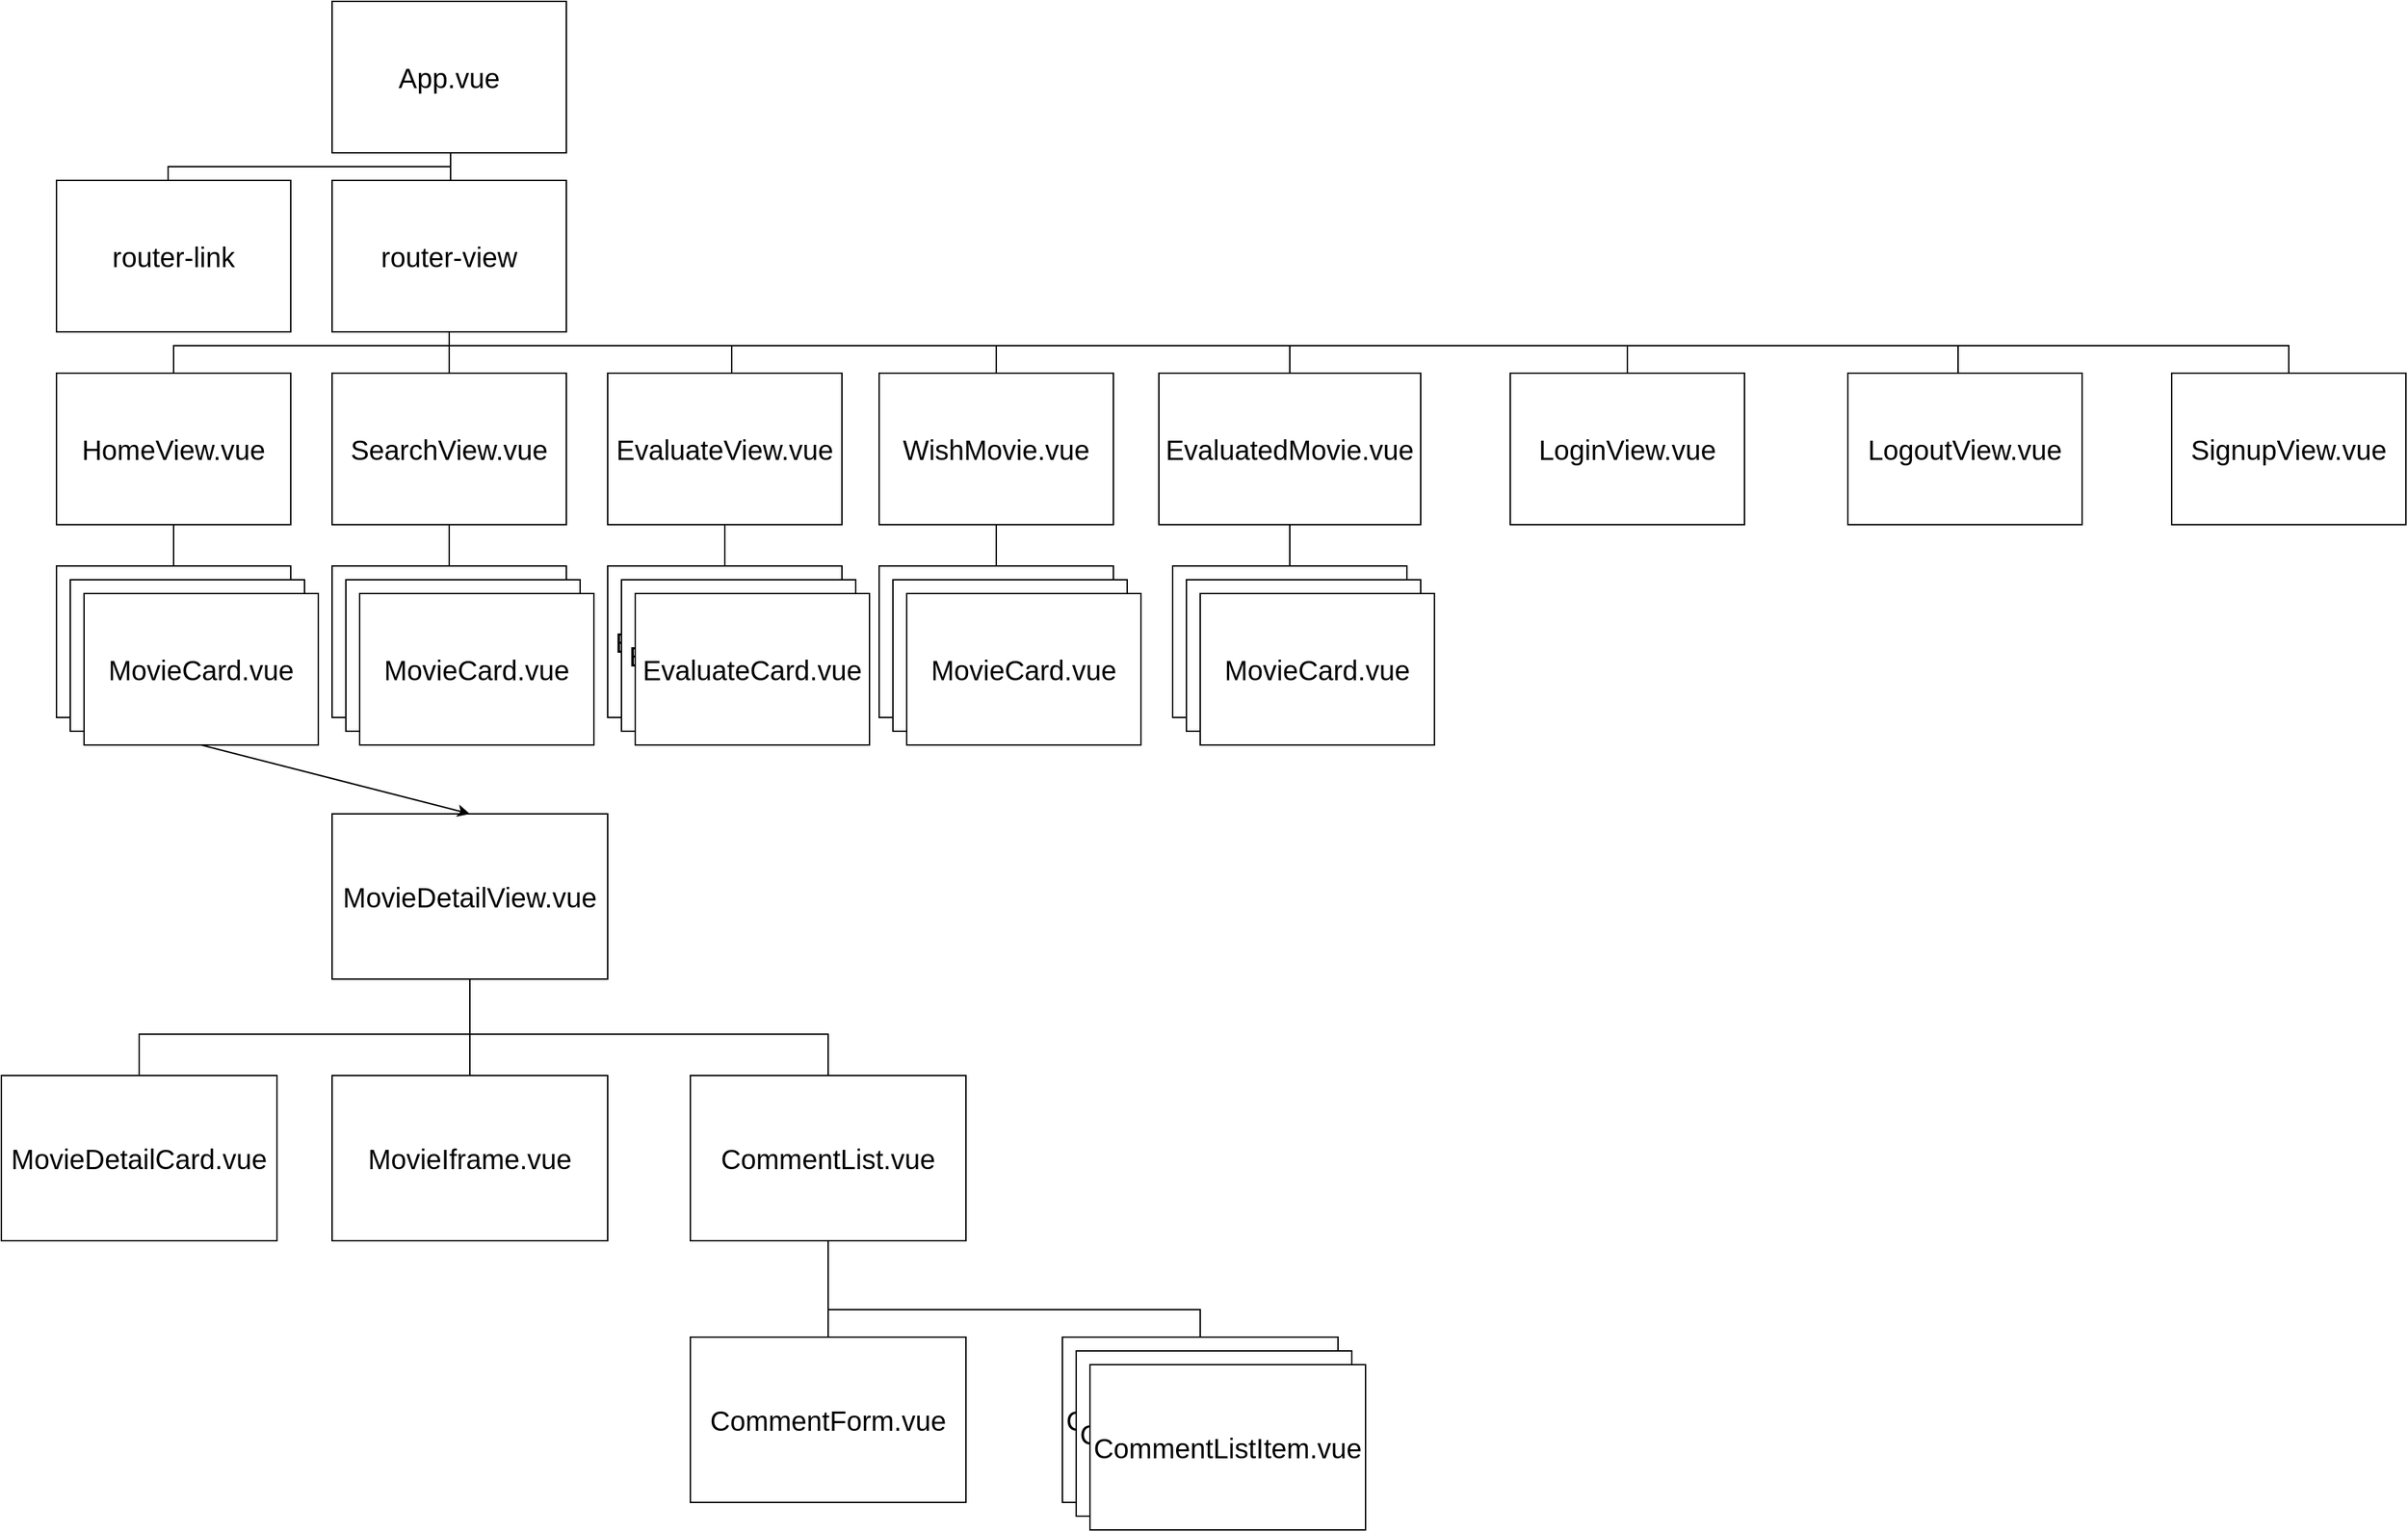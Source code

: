 <mxfile version="18.0.8" type="github"><diagram id="vCJKHM8MTHylu7gDaNj6" name="Page-1"><mxGraphModel dx="1415" dy="710" grid="1" gridSize="10" guides="1" tooltips="1" connect="1" arrows="1" fold="1" page="1" pageScale="1" pageWidth="827" pageHeight="1169" math="0" shadow="0"><root><mxCell id="0"/><mxCell id="1" parent="0"/><mxCell id="g4FmbD9YvOIgmVQWyCMX-17" value="&lt;font style=&quot;font-size: 20px;&quot;&gt;App.vue&lt;/font&gt;" style="rounded=0;whiteSpace=wrap;html=1;" parent="1" vertex="1"><mxGeometry x="260" y="10" width="170" height="110" as="geometry"/></mxCell><mxCell id="g4FmbD9YvOIgmVQWyCMX-20" value="&lt;font style=&quot;font-size: 20px;&quot;&gt;router-view&lt;br&gt;&lt;/font&gt;" style="rounded=0;whiteSpace=wrap;html=1;" parent="1" vertex="1"><mxGeometry x="260" y="140" width="170" height="110" as="geometry"/></mxCell><mxCell id="g4FmbD9YvOIgmVQWyCMX-21" value="&lt;font style=&quot;font-size: 20px;&quot;&gt;router-link&lt;/font&gt;" style="rounded=0;whiteSpace=wrap;html=1;" parent="1" vertex="1"><mxGeometry x="60" y="140" width="170" height="110" as="geometry"/></mxCell><mxCell id="g4FmbD9YvOIgmVQWyCMX-22" value="&lt;font style=&quot;font-size: 20px;&quot;&gt;SearchView.vue&lt;br&gt;&lt;/font&gt;" style="rounded=0;whiteSpace=wrap;html=1;" parent="1" vertex="1"><mxGeometry x="260" y="280" width="170" height="110" as="geometry"/></mxCell><mxCell id="g4FmbD9YvOIgmVQWyCMX-23" value="&lt;font style=&quot;font-size: 20px;&quot;&gt;HomeView.vue&lt;br&gt;&lt;/font&gt;" style="rounded=0;whiteSpace=wrap;html=1;" parent="1" vertex="1"><mxGeometry x="60" y="280" width="170" height="110" as="geometry"/></mxCell><mxCell id="g4FmbD9YvOIgmVQWyCMX-24" value="&lt;font style=&quot;font-size: 20px;&quot;&gt;EvaluateView.vue&lt;br&gt;&lt;/font&gt;" style="rounded=0;whiteSpace=wrap;html=1;" parent="1" vertex="1"><mxGeometry x="460" y="280" width="170" height="110" as="geometry"/></mxCell><mxCell id="g4FmbD9YvOIgmVQWyCMX-25" value="&lt;font style=&quot;font-size: 20px;&quot;&gt;WishMovie.vue&lt;br&gt;&lt;/font&gt;" style="rounded=0;whiteSpace=wrap;html=1;" parent="1" vertex="1"><mxGeometry x="657" y="280" width="170" height="110" as="geometry"/></mxCell><mxCell id="g4FmbD9YvOIgmVQWyCMX-26" value="&lt;font style=&quot;font-size: 20px;&quot;&gt;EvaluatedMovie.vue&lt;br&gt;&lt;/font&gt;" style="rounded=0;whiteSpace=wrap;html=1;" parent="1" vertex="1"><mxGeometry x="860" y="280" width="190" height="110" as="geometry"/></mxCell><mxCell id="g4FmbD9YvOIgmVQWyCMX-27" value="&lt;font style=&quot;font-size: 20px;&quot;&gt;MovieCard.vue&lt;br&gt;&lt;/font&gt;" style="rounded=0;whiteSpace=wrap;html=1;" parent="1" vertex="1"><mxGeometry x="60" y="420" width="170" height="110" as="geometry"/></mxCell><mxCell id="g4FmbD9YvOIgmVQWyCMX-28" value="&lt;font style=&quot;font-size: 20px;&quot;&gt;MovieCard.vue&lt;br&gt;&lt;/font&gt;" style="rounded=0;whiteSpace=wrap;html=1;" parent="1" vertex="1"><mxGeometry x="70" y="430" width="170" height="110" as="geometry"/></mxCell><mxCell id="g4FmbD9YvOIgmVQWyCMX-29" value="&lt;font style=&quot;font-size: 20px;&quot;&gt;MovieCard.vue&lt;br&gt;&lt;/font&gt;" style="rounded=0;whiteSpace=wrap;html=1;" parent="1" vertex="1"><mxGeometry x="80" y="440" width="170" height="110" as="geometry"/></mxCell><mxCell id="g4FmbD9YvOIgmVQWyCMX-30" value="&lt;font style=&quot;font-size: 20px;&quot;&gt;MovieCard.vue&lt;br&gt;&lt;/font&gt;" style="rounded=0;whiteSpace=wrap;html=1;" parent="1" vertex="1"><mxGeometry x="260" y="420" width="170" height="110" as="geometry"/></mxCell><mxCell id="g4FmbD9YvOIgmVQWyCMX-31" value="&lt;font style=&quot;font-size: 20px;&quot;&gt;MovieCard.vue&lt;br&gt;&lt;/font&gt;" style="rounded=0;whiteSpace=wrap;html=1;" parent="1" vertex="1"><mxGeometry x="270" y="430" width="170" height="110" as="geometry"/></mxCell><mxCell id="g4FmbD9YvOIgmVQWyCMX-32" value="&lt;font style=&quot;font-size: 20px;&quot;&gt;MovieCard.vue&lt;br&gt;&lt;/font&gt;" style="rounded=0;whiteSpace=wrap;html=1;" parent="1" vertex="1"><mxGeometry x="280" y="440" width="170" height="110" as="geometry"/></mxCell><mxCell id="g4FmbD9YvOIgmVQWyCMX-33" value="&lt;font style=&quot;font-size: 20px;&quot;&gt;EvaluateCard.vue&lt;br&gt;&lt;/font&gt;" style="rounded=0;whiteSpace=wrap;html=1;" parent="1" vertex="1"><mxGeometry x="460" y="420" width="170" height="110" as="geometry"/></mxCell><mxCell id="g4FmbD9YvOIgmVQWyCMX-34" value="&lt;font style=&quot;font-size: 20px;&quot;&gt;EvaluateCard.vue&lt;br&gt;&lt;/font&gt;" style="rounded=0;whiteSpace=wrap;html=1;" parent="1" vertex="1"><mxGeometry x="470" y="430" width="170" height="110" as="geometry"/></mxCell><mxCell id="g4FmbD9YvOIgmVQWyCMX-35" value="&lt;font style=&quot;font-size: 20px;&quot;&gt;EvaluateCard.vue&lt;br&gt;&lt;/font&gt;" style="rounded=0;whiteSpace=wrap;html=1;" parent="1" vertex="1"><mxGeometry x="480" y="440" width="170" height="110" as="geometry"/></mxCell><mxCell id="g4FmbD9YvOIgmVQWyCMX-36" value="&lt;font style=&quot;font-size: 20px;&quot;&gt;MovieCard.vue&lt;br&gt;&lt;/font&gt;" style="rounded=0;whiteSpace=wrap;html=1;" parent="1" vertex="1"><mxGeometry x="657" y="420" width="170" height="110" as="geometry"/></mxCell><mxCell id="g4FmbD9YvOIgmVQWyCMX-37" value="&lt;font style=&quot;font-size: 20px;&quot;&gt;MovieCard.vue&lt;br&gt;&lt;/font&gt;" style="rounded=0;whiteSpace=wrap;html=1;" parent="1" vertex="1"><mxGeometry x="667" y="430" width="170" height="110" as="geometry"/></mxCell><mxCell id="g4FmbD9YvOIgmVQWyCMX-38" value="&lt;font style=&quot;font-size: 20px;&quot;&gt;MovieCard.vue&lt;br&gt;&lt;/font&gt;" style="rounded=0;whiteSpace=wrap;html=1;" parent="1" vertex="1"><mxGeometry x="677" y="440" width="170" height="110" as="geometry"/></mxCell><mxCell id="g4FmbD9YvOIgmVQWyCMX-39" value="&lt;font style=&quot;font-size: 20px;&quot;&gt;MovieCard.vue&lt;br&gt;&lt;/font&gt;" style="rounded=0;whiteSpace=wrap;html=1;" parent="1" vertex="1"><mxGeometry x="870" y="420" width="170" height="110" as="geometry"/></mxCell><mxCell id="g4FmbD9YvOIgmVQWyCMX-40" value="&lt;font style=&quot;font-size: 20px;&quot;&gt;MovieCard.vue&lt;br&gt;&lt;/font&gt;" style="rounded=0;whiteSpace=wrap;html=1;" parent="1" vertex="1"><mxGeometry x="880" y="430" width="170" height="110" as="geometry"/></mxCell><mxCell id="g4FmbD9YvOIgmVQWyCMX-41" value="&lt;font style=&quot;font-size: 20px;&quot;&gt;MovieCard.vue&lt;br&gt;&lt;/font&gt;" style="rounded=0;whiteSpace=wrap;html=1;" parent="1" vertex="1"><mxGeometry x="890" y="440" width="170" height="110" as="geometry"/></mxCell><mxCell id="g4FmbD9YvOIgmVQWyCMX-44" value="" style="endArrow=none;html=1;rounded=0;fontSize=20;" parent="1" edge="1"><mxGeometry width="50" height="50" relative="1" as="geometry"><mxPoint x="346" y="140" as="sourcePoint"/><mxPoint x="346" y="120" as="targetPoint"/></mxGeometry></mxCell><mxCell id="g4FmbD9YvOIgmVQWyCMX-47" value="" style="endArrow=none;html=1;rounded=0;fontSize=20;entryX=0.5;entryY=1;entryDx=0;entryDy=0;exitX=0.5;exitY=0;exitDx=0;exitDy=0;" parent="1" source="g4FmbD9YvOIgmVQWyCMX-22" target="g4FmbD9YvOIgmVQWyCMX-20" edge="1"><mxGeometry width="50" height="50" relative="1" as="geometry"><mxPoint x="320" y="290" as="sourcePoint"/><mxPoint x="370" y="240" as="targetPoint"/></mxGeometry></mxCell><mxCell id="g4FmbD9YvOIgmVQWyCMX-49" value="" style="endArrow=none;html=1;rounded=0;fontSize=20;exitX=0.5;exitY=0;exitDx=0;exitDy=0;" parent="1" edge="1"><mxGeometry width="50" height="50" relative="1" as="geometry"><mxPoint x="141" y="140" as="sourcePoint"/><mxPoint x="346" y="130" as="targetPoint"/><Array as="points"><mxPoint x="141" y="130"/></Array></mxGeometry></mxCell><mxCell id="g4FmbD9YvOIgmVQWyCMX-52" value="" style="endArrow=none;html=1;rounded=0;fontSize=20;exitX=0.5;exitY=0;exitDx=0;exitDy=0;entryX=0.5;entryY=0;entryDx=0;entryDy=0;" parent="1" source="g4FmbD9YvOIgmVQWyCMX-23" target="g4FmbD9YvOIgmVQWyCMX-26" edge="1"><mxGeometry width="50" height="50" relative="1" as="geometry"><mxPoint x="120" y="300" as="sourcePoint"/><mxPoint x="960" y="260" as="targetPoint"/><Array as="points"><mxPoint x="145" y="260"/><mxPoint x="955" y="260"/></Array></mxGeometry></mxCell><mxCell id="g4FmbD9YvOIgmVQWyCMX-54" value="" style="endArrow=none;html=1;rounded=0;fontSize=20;" parent="1" edge="1"><mxGeometry width="50" height="50" relative="1" as="geometry"><mxPoint x="550" y="280" as="sourcePoint"/><mxPoint x="550" y="260" as="targetPoint"/></mxGeometry></mxCell><mxCell id="g4FmbD9YvOIgmVQWyCMX-55" value="" style="endArrow=none;html=1;rounded=0;fontSize=20;exitX=0.5;exitY=0;exitDx=0;exitDy=0;" parent="1" source="g4FmbD9YvOIgmVQWyCMX-25" edge="1"><mxGeometry width="50" height="50" relative="1" as="geometry"><mxPoint x="720" y="310" as="sourcePoint"/><mxPoint x="742" y="260" as="targetPoint"/></mxGeometry></mxCell><mxCell id="g4FmbD9YvOIgmVQWyCMX-56" value="" style="endArrow=none;html=1;rounded=0;fontSize=20;entryX=0.5;entryY=1;entryDx=0;entryDy=0;exitX=0.5;exitY=0;exitDx=0;exitDy=0;" parent="1" source="g4FmbD9YvOIgmVQWyCMX-27" target="g4FmbD9YvOIgmVQWyCMX-23" edge="1"><mxGeometry width="50" height="50" relative="1" as="geometry"><mxPoint x="130" y="430" as="sourcePoint"/><mxPoint x="180" y="380" as="targetPoint"/></mxGeometry></mxCell><mxCell id="g4FmbD9YvOIgmVQWyCMX-57" value="" style="endArrow=none;html=1;rounded=0;fontSize=20;entryX=0.5;entryY=1;entryDx=0;entryDy=0;exitX=0.5;exitY=0;exitDx=0;exitDy=0;" parent="1" source="g4FmbD9YvOIgmVQWyCMX-30" target="g4FmbD9YvOIgmVQWyCMX-22" edge="1"><mxGeometry width="50" height="50" relative="1" as="geometry"><mxPoint x="320" y="430" as="sourcePoint"/><mxPoint x="370" y="380" as="targetPoint"/></mxGeometry></mxCell><mxCell id="g4FmbD9YvOIgmVQWyCMX-58" value="" style="endArrow=none;html=1;rounded=0;fontSize=20;entryX=0.5;entryY=1;entryDx=0;entryDy=0;" parent="1" target="g4FmbD9YvOIgmVQWyCMX-24" edge="1"><mxGeometry width="50" height="50" relative="1" as="geometry"><mxPoint x="545" y="420" as="sourcePoint"/><mxPoint x="590" y="380" as="targetPoint"/></mxGeometry></mxCell><mxCell id="g4FmbD9YvOIgmVQWyCMX-59" value="" style="endArrow=none;html=1;rounded=0;fontSize=20;entryX=0.5;entryY=1;entryDx=0;entryDy=0;exitX=0.5;exitY=0;exitDx=0;exitDy=0;" parent="1" source="g4FmbD9YvOIgmVQWyCMX-36" target="g4FmbD9YvOIgmVQWyCMX-25" edge="1"><mxGeometry width="50" height="50" relative="1" as="geometry"><mxPoint x="730" y="430" as="sourcePoint"/><mxPoint x="780" y="380" as="targetPoint"/></mxGeometry></mxCell><mxCell id="g4FmbD9YvOIgmVQWyCMX-62" value="" style="endArrow=none;html=1;rounded=0;fontSize=20;entryX=0.5;entryY=1;entryDx=0;entryDy=0;exitX=0.5;exitY=0;exitDx=0;exitDy=0;" parent="1" source="g4FmbD9YvOIgmVQWyCMX-39" target="g4FmbD9YvOIgmVQWyCMX-26" edge="1"><mxGeometry width="50" height="50" relative="1" as="geometry"><mxPoint x="930" y="430" as="sourcePoint"/><mxPoint x="980" y="380" as="targetPoint"/></mxGeometry></mxCell><mxCell id="g4FmbD9YvOIgmVQWyCMX-63" value="MovieDetailView.vue" style="rounded=0;whiteSpace=wrap;html=1;fontSize=20;" parent="1" vertex="1"><mxGeometry x="260" y="600" width="200" height="120" as="geometry"/></mxCell><mxCell id="g4FmbD9YvOIgmVQWyCMX-64" value="" style="endArrow=classic;html=1;rounded=0;fontSize=20;exitX=0.5;exitY=1;exitDx=0;exitDy=0;entryX=0.5;entryY=0;entryDx=0;entryDy=0;" parent="1" source="g4FmbD9YvOIgmVQWyCMX-29" target="g4FmbD9YvOIgmVQWyCMX-63" edge="1"><mxGeometry width="50" height="50" relative="1" as="geometry"><mxPoint x="390" y="730" as="sourcePoint"/><mxPoint x="440" y="680" as="targetPoint"/></mxGeometry></mxCell><mxCell id="g4FmbD9YvOIgmVQWyCMX-66" value="MovieDetailCard.vue" style="rounded=0;whiteSpace=wrap;html=1;fontSize=20;" parent="1" vertex="1"><mxGeometry x="20" y="790" width="200" height="120" as="geometry"/></mxCell><mxCell id="g4FmbD9YvOIgmVQWyCMX-67" value="MovieIframe.vue" style="rounded=0;whiteSpace=wrap;html=1;fontSize=20;" parent="1" vertex="1"><mxGeometry x="260" y="790" width="200" height="120" as="geometry"/></mxCell><mxCell id="g4FmbD9YvOIgmVQWyCMX-68" value="CommentList.vue" style="rounded=0;whiteSpace=wrap;html=1;fontSize=20;" parent="1" vertex="1"><mxGeometry x="520" y="790" width="200" height="120" as="geometry"/></mxCell><mxCell id="g4FmbD9YvOIgmVQWyCMX-69" value="" style="endArrow=none;html=1;rounded=0;fontSize=20;entryX=0.5;entryY=1;entryDx=0;entryDy=0;exitX=0.5;exitY=0;exitDx=0;exitDy=0;" parent="1" source="g4FmbD9YvOIgmVQWyCMX-67" target="g4FmbD9YvOIgmVQWyCMX-63" edge="1"><mxGeometry width="50" height="50" relative="1" as="geometry"><mxPoint x="340" y="790" as="sourcePoint"/><mxPoint x="390" y="740" as="targetPoint"/></mxGeometry></mxCell><mxCell id="g4FmbD9YvOIgmVQWyCMX-70" value="" style="endArrow=none;html=1;rounded=0;fontSize=20;entryX=0.5;entryY=0;entryDx=0;entryDy=0;exitX=0.5;exitY=0;exitDx=0;exitDy=0;" parent="1" source="g4FmbD9YvOIgmVQWyCMX-66" target="g4FmbD9YvOIgmVQWyCMX-68" edge="1"><mxGeometry width="50" height="50" relative="1" as="geometry"><mxPoint x="90" y="800" as="sourcePoint"/><mxPoint x="140" y="750" as="targetPoint"/><Array as="points"><mxPoint x="120" y="760"/><mxPoint x="620" y="760"/></Array></mxGeometry></mxCell><mxCell id="g4FmbD9YvOIgmVQWyCMX-72" value="CommentListItem.vue" style="rounded=0;whiteSpace=wrap;html=1;fontSize=20;" parent="1" vertex="1"><mxGeometry x="790" y="980" width="200" height="120" as="geometry"/></mxCell><mxCell id="g4FmbD9YvOIgmVQWyCMX-73" value="CommentForm.vue" style="rounded=0;whiteSpace=wrap;html=1;fontSize=20;" parent="1" vertex="1"><mxGeometry x="520" y="980" width="200" height="120" as="geometry"/></mxCell><mxCell id="g4FmbD9YvOIgmVQWyCMX-74" value="CommentListItem.vue" style="rounded=0;whiteSpace=wrap;html=1;fontSize=20;" parent="1" vertex="1"><mxGeometry x="800" y="990" width="200" height="120" as="geometry"/></mxCell><mxCell id="g4FmbD9YvOIgmVQWyCMX-75" value="CommentListItem.vue" style="rounded=0;whiteSpace=wrap;html=1;fontSize=20;" parent="1" vertex="1"><mxGeometry x="810" y="1000" width="200" height="120" as="geometry"/></mxCell><mxCell id="g4FmbD9YvOIgmVQWyCMX-76" value="" style="endArrow=none;html=1;rounded=0;fontSize=20;entryX=0.5;entryY=1;entryDx=0;entryDy=0;exitX=0.5;exitY=0;exitDx=0;exitDy=0;" parent="1" source="g4FmbD9YvOIgmVQWyCMX-73" target="g4FmbD9YvOIgmVQWyCMX-68" edge="1"><mxGeometry width="50" height="50" relative="1" as="geometry"><mxPoint x="390" y="1030" as="sourcePoint"/><mxPoint x="440" y="980" as="targetPoint"/></mxGeometry></mxCell><mxCell id="g4FmbD9YvOIgmVQWyCMX-77" value="" style="endArrow=none;html=1;rounded=0;fontSize=20;entryX=0.5;entryY=0;entryDx=0;entryDy=0;" parent="1" target="g4FmbD9YvOIgmVQWyCMX-72" edge="1"><mxGeometry width="50" height="50" relative="1" as="geometry"><mxPoint x="620" y="980" as="sourcePoint"/><mxPoint x="920" y="930" as="targetPoint"/><Array as="points"><mxPoint x="620" y="960"/><mxPoint x="890" y="960"/></Array></mxGeometry></mxCell><mxCell id="g4FmbD9YvOIgmVQWyCMX-79" value="&lt;font style=&quot;font-size: 20px;&quot;&gt;LoginView.vue&lt;br&gt;&lt;/font&gt;" style="rounded=0;whiteSpace=wrap;html=1;" parent="1" vertex="1"><mxGeometry x="1115" y="280" width="170" height="110" as="geometry"/></mxCell><mxCell id="g4FmbD9YvOIgmVQWyCMX-80" value="&lt;font style=&quot;font-size: 20px;&quot;&gt;LogoutView.vue&lt;br&gt;&lt;/font&gt;" style="rounded=0;whiteSpace=wrap;html=1;" parent="1" vertex="1"><mxGeometry x="1360" y="280" width="170" height="110" as="geometry"/></mxCell><mxCell id="g4FmbD9YvOIgmVQWyCMX-81" value="&lt;font style=&quot;font-size: 20px;&quot;&gt;SignupView.vue&lt;br&gt;&lt;/font&gt;" style="rounded=0;whiteSpace=wrap;html=1;" parent="1" vertex="1"><mxGeometry x="1595" y="280" width="170" height="110" as="geometry"/></mxCell><mxCell id="g4FmbD9YvOIgmVQWyCMX-82" value="" style="endArrow=none;html=1;rounded=0;fontSize=20;entryX=0.5;entryY=0;entryDx=0;entryDy=0;exitX=0.5;exitY=0;exitDx=0;exitDy=0;" parent="1" source="g4FmbD9YvOIgmVQWyCMX-79" target="g4FmbD9YvOIgmVQWyCMX-81" edge="1"><mxGeometry width="50" height="50" relative="1" as="geometry"><mxPoint x="1210" y="330" as="sourcePoint"/><mxPoint x="1260" y="280" as="targetPoint"/><Array as="points"><mxPoint x="1200" y="260"/><mxPoint x="1680" y="260"/></Array></mxGeometry></mxCell><mxCell id="g4FmbD9YvOIgmVQWyCMX-83" value="" style="endArrow=none;html=1;rounded=0;fontSize=20;" parent="1" edge="1"><mxGeometry width="50" height="50" relative="1" as="geometry"><mxPoint x="950" y="260" as="sourcePoint"/><mxPoint x="1210" y="260" as="targetPoint"/></mxGeometry></mxCell><mxCell id="g4FmbD9YvOIgmVQWyCMX-84" value="" style="endArrow=none;html=1;rounded=0;fontSize=20;" parent="1" edge="1"><mxGeometry width="50" height="50" relative="1" as="geometry"><mxPoint x="1440" y="280" as="sourcePoint"/><mxPoint x="1440" y="260" as="targetPoint"/></mxGeometry></mxCell></root></mxGraphModel></diagram></mxfile>